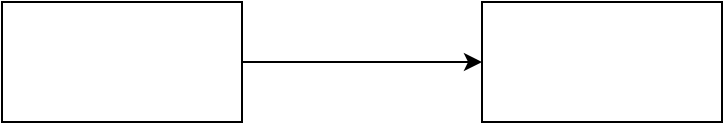 <mxfile version="17.2.4" type="github"><diagram id="TwDQtL1a-Q_LjZ9nJ1sL" name="Page-1"><mxGraphModel dx="1422" dy="752" grid="1" gridSize="10" guides="1" tooltips="1" connect="1" arrows="1" fold="1" page="1" pageScale="1" pageWidth="827" pageHeight="1169" math="0" shadow="0"><root><mxCell id="0"/><mxCell id="1" parent="0"/><mxCell id="TPubfxtY_UtqMb_NXA4G-2" style="edgeStyle=orthogonalEdgeStyle;rounded=0;orthogonalLoop=1;jettySize=auto;html=1;" edge="1" parent="1" source="TPubfxtY_UtqMb_NXA4G-1" target="TPubfxtY_UtqMb_NXA4G-3"><mxGeometry relative="1" as="geometry"><mxPoint x="470" y="350" as="targetPoint"/></mxGeometry></mxCell><mxCell id="TPubfxtY_UtqMb_NXA4G-1" value="" style="rounded=0;whiteSpace=wrap;html=1;" vertex="1" parent="1"><mxGeometry x="260" y="320" width="120" height="60" as="geometry"/></mxCell><mxCell id="TPubfxtY_UtqMb_NXA4G-3" value="" style="rounded=0;whiteSpace=wrap;html=1;" vertex="1" parent="1"><mxGeometry x="500" y="320" width="120" height="60" as="geometry"/></mxCell></root></mxGraphModel></diagram></mxfile>